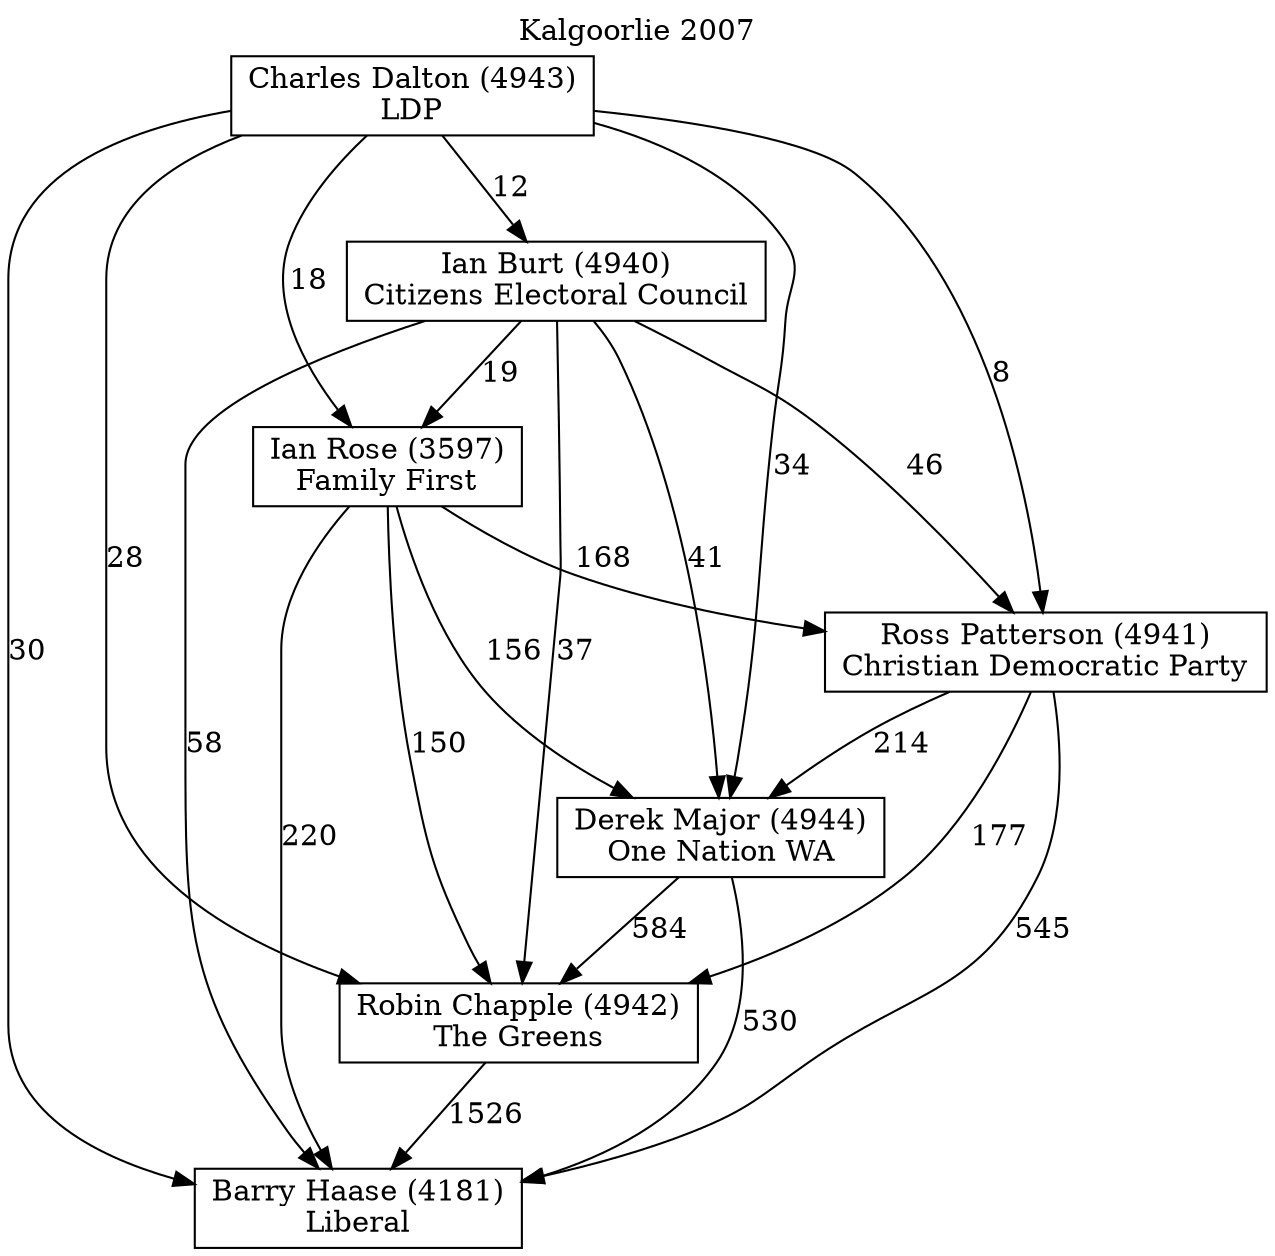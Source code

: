 // House preference flow
digraph "Barry Haase (4181)_Kalgoorlie_2007" {
	graph [label="Kalgoorlie 2007" labelloc=t mclimit=10]
	node [shape=box]
	"Barry Haase (4181)" [label="Barry Haase (4181)
Liberal"]
	"Robin Chapple (4942)" [label="Robin Chapple (4942)
The Greens"]
	"Derek Major (4944)" [label="Derek Major (4944)
One Nation WA"]
	"Ross Patterson (4941)" [label="Ross Patterson (4941)
Christian Democratic Party"]
	"Ian Rose (3597)" [label="Ian Rose (3597)
Family First"]
	"Ian Burt (4940)" [label="Ian Burt (4940)
Citizens Electoral Council"]
	"Charles Dalton (4943)" [label="Charles Dalton (4943)
LDP"]
	"Robin Chapple (4942)" -> "Barry Haase (4181)" [label=1526]
	"Derek Major (4944)" -> "Robin Chapple (4942)" [label=584]
	"Ross Patterson (4941)" -> "Derek Major (4944)" [label=214]
	"Ian Rose (3597)" -> "Ross Patterson (4941)" [label=168]
	"Ian Burt (4940)" -> "Ian Rose (3597)" [label=19]
	"Charles Dalton (4943)" -> "Ian Burt (4940)" [label=12]
	"Derek Major (4944)" -> "Barry Haase (4181)" [label=530]
	"Ross Patterson (4941)" -> "Barry Haase (4181)" [label=545]
	"Ian Rose (3597)" -> "Barry Haase (4181)" [label=220]
	"Ian Burt (4940)" -> "Barry Haase (4181)" [label=58]
	"Charles Dalton (4943)" -> "Barry Haase (4181)" [label=30]
	"Charles Dalton (4943)" -> "Ian Rose (3597)" [label=18]
	"Ian Burt (4940)" -> "Ross Patterson (4941)" [label=46]
	"Charles Dalton (4943)" -> "Ross Patterson (4941)" [label=8]
	"Ian Rose (3597)" -> "Derek Major (4944)" [label=156]
	"Ian Burt (4940)" -> "Derek Major (4944)" [label=41]
	"Charles Dalton (4943)" -> "Derek Major (4944)" [label=34]
	"Ross Patterson (4941)" -> "Robin Chapple (4942)" [label=177]
	"Ian Rose (3597)" -> "Robin Chapple (4942)" [label=150]
	"Ian Burt (4940)" -> "Robin Chapple (4942)" [label=37]
	"Charles Dalton (4943)" -> "Robin Chapple (4942)" [label=28]
}
